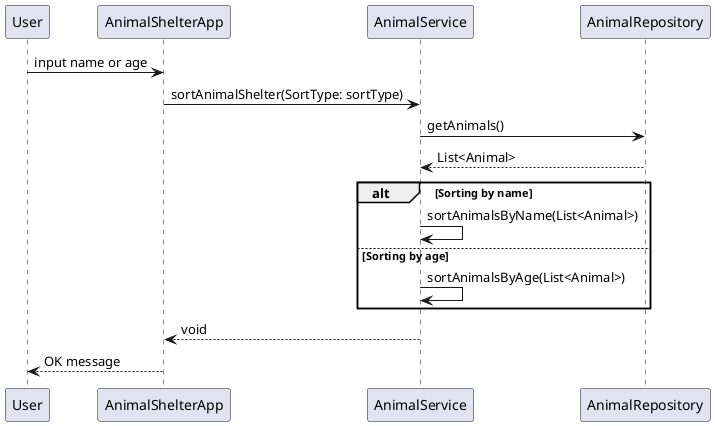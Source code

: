 @startuml

User -> AnimalShelterApp : input name or age
AnimalShelterApp -> AnimalService : sortAnimalShelter(SortType: sortType)
AnimalService -> AnimalRepository : getAnimals()
AnimalService <-- AnimalRepository : List<Animal>

alt Sorting by name
AnimalService -> AnimalService : sortAnimalsByName(List<Animal>)

else Sorting by age
AnimalService -> AnimalService : sortAnimalsByAge(List<Animal>)

end

AnimalShelterApp <-- AnimalService : void
User <-- AnimalShelterApp : OK message
@enduml

c'est tout car on ne demande rien d'autre.

sortType = enum